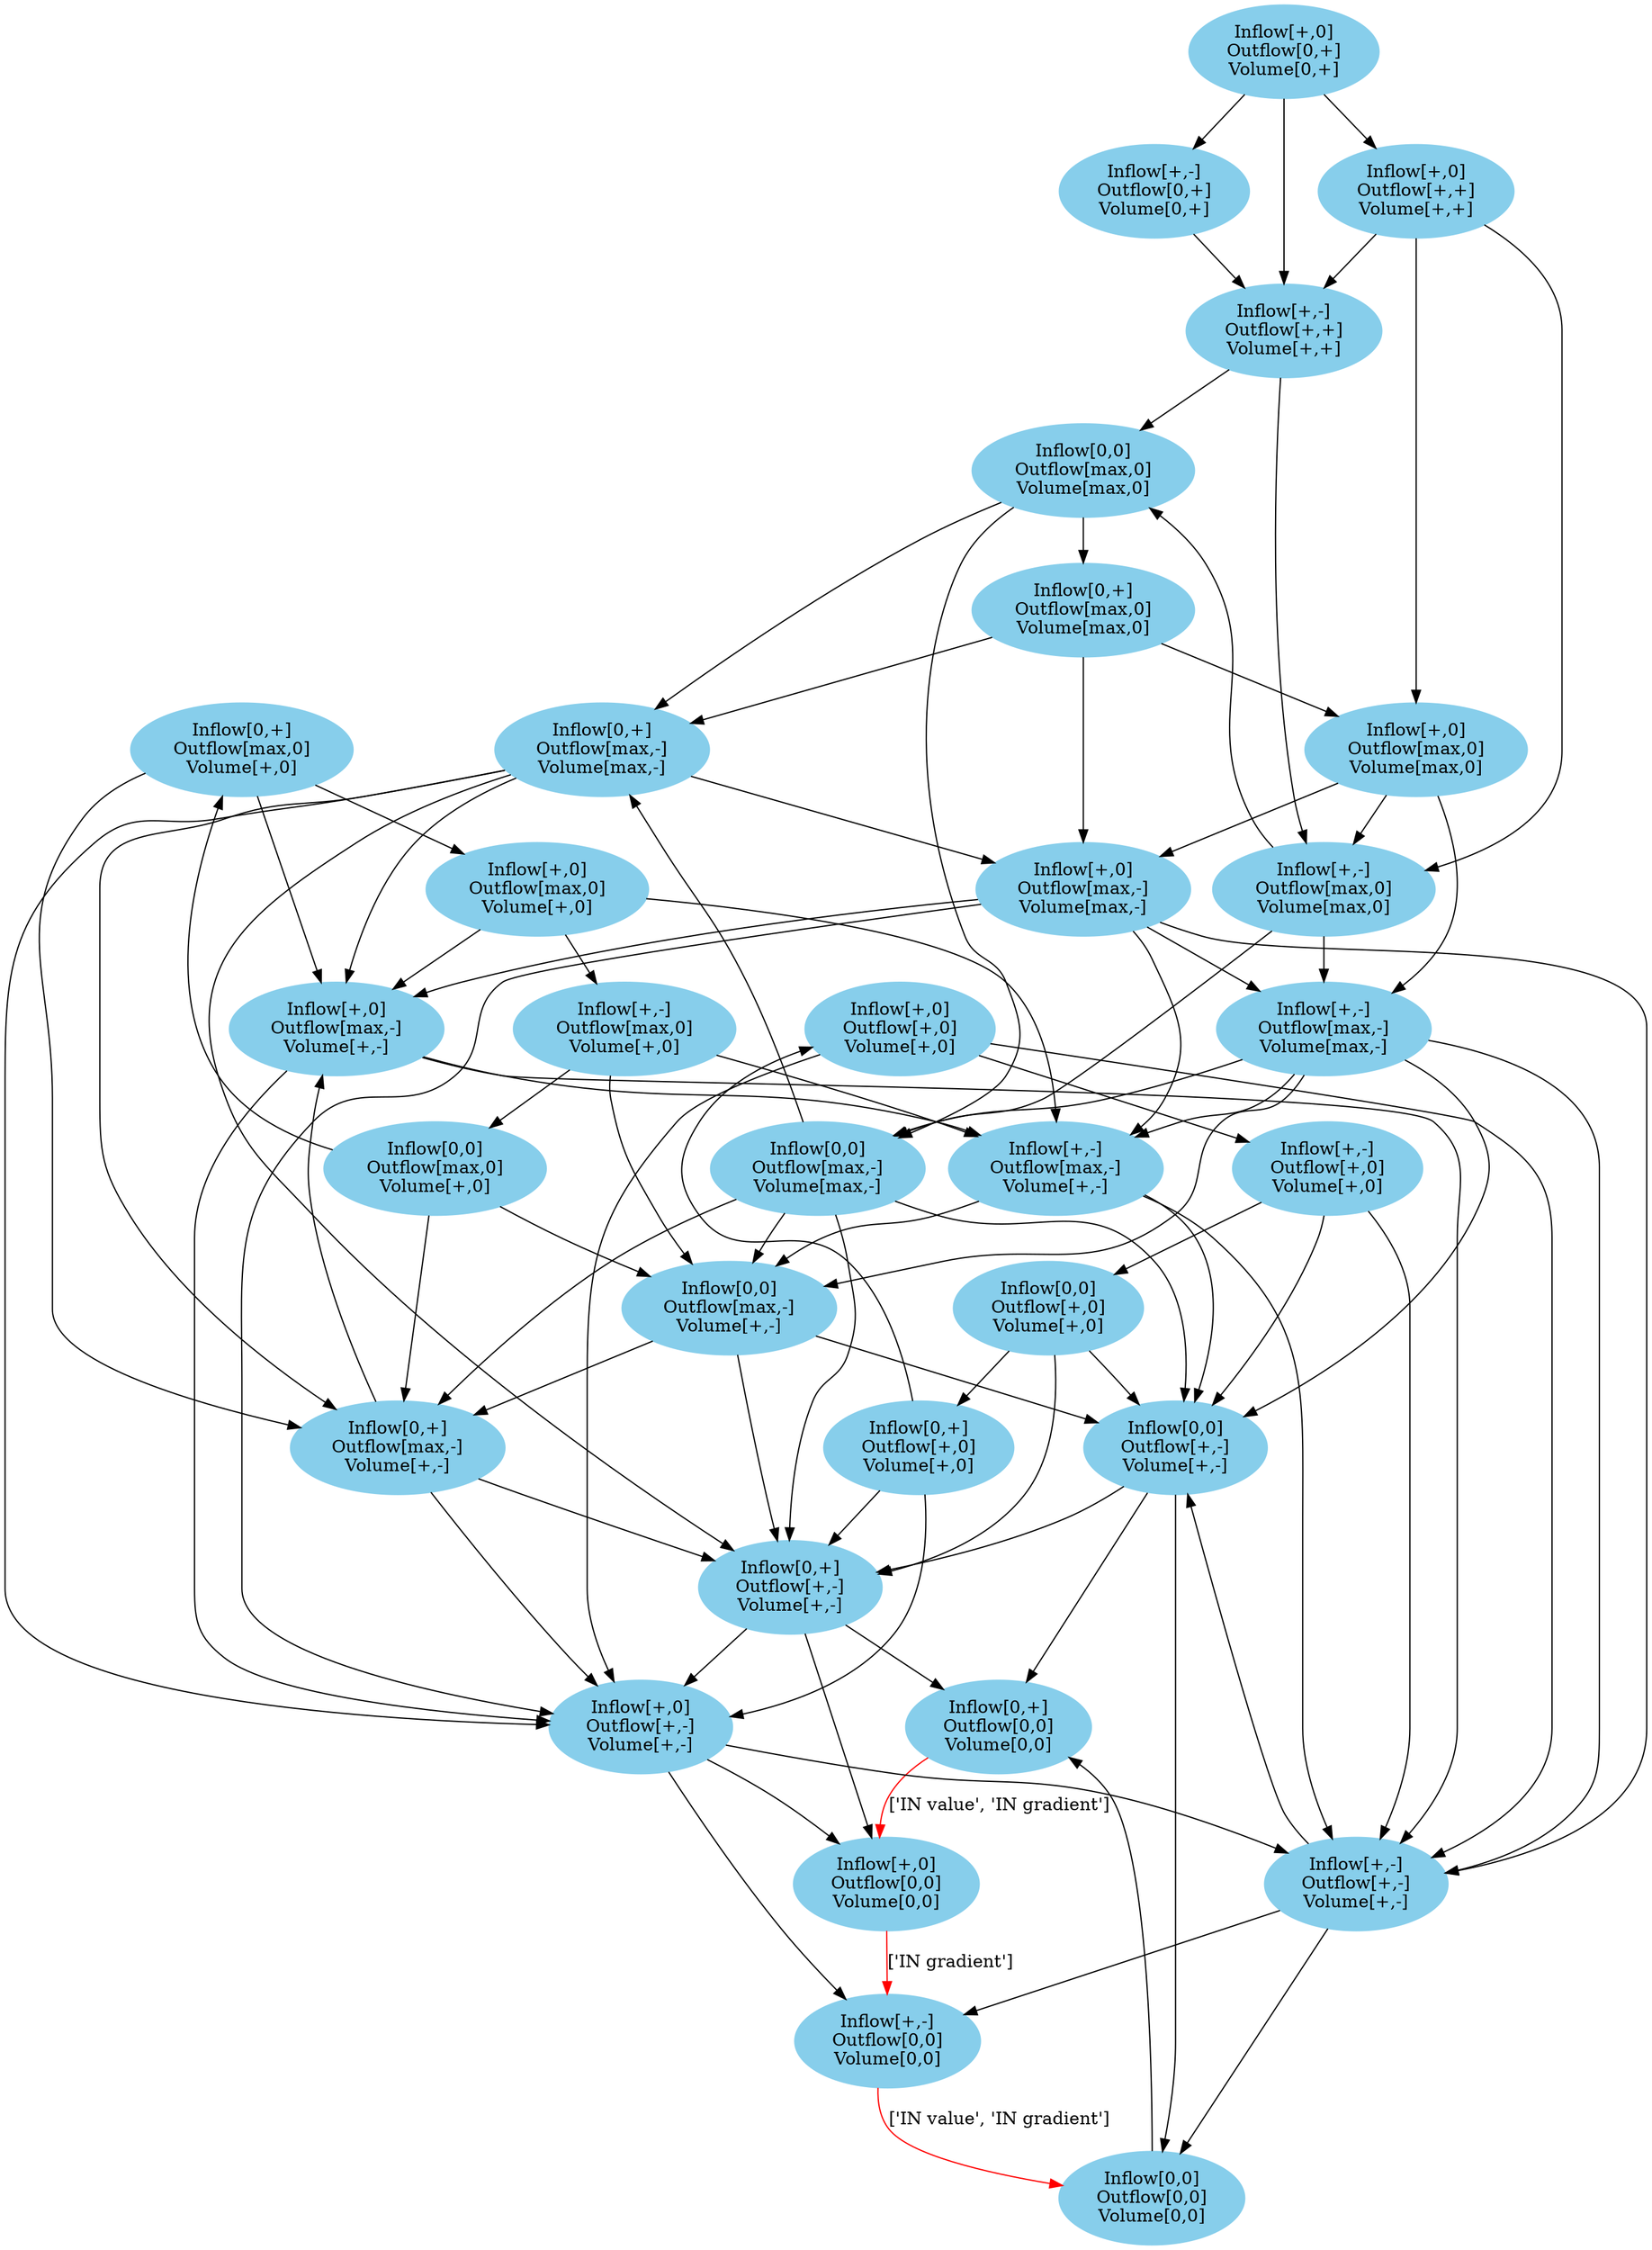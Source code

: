 // The Qualitative Model
digraph {
	node [color=skyblue style=filled]
	"Inflow[0,+]
Outflow[0,0]
Volume[0,0]
"
	"Inflow[0,+]
Outflow[+,0]
Volume[+,0]
"
	"Inflow[0,+]
Outflow[+,-]
Volume[+,-]
"
	"Inflow[0,+]
Outflow[max,0]
Volume[+,0]
"
	"Inflow[0,+]
Outflow[max,0]
Volume[max,0]
"
	"Inflow[0,+]
Outflow[max,-]
Volume[+,-]
"
	"Inflow[0,+]
Outflow[max,-]
Volume[max,-]
"
	"Inflow[0,0]
Outflow[0,0]
Volume[0,0]
"
	"Inflow[0,0]
Outflow[+,0]
Volume[+,0]
"
	"Inflow[0,0]
Outflow[+,-]
Volume[+,-]
"
	"Inflow[0,0]
Outflow[max,0]
Volume[+,0]
"
	"Inflow[0,0]
Outflow[max,0]
Volume[max,0]
"
	"Inflow[0,0]
Outflow[max,-]
Volume[+,-]
"
	"Inflow[0,0]
Outflow[max,-]
Volume[max,-]
"
	"Inflow[+,0]
Outflow[0,+]
Volume[0,+]
"
	"Inflow[+,0]
Outflow[0,0]
Volume[0,0]
"
	"Inflow[+,0]
Outflow[+,+]
Volume[+,+]
"
	"Inflow[+,0]
Outflow[+,0]
Volume[+,0]
"
	"Inflow[+,0]
Outflow[+,-]
Volume[+,-]
"
	"Inflow[+,0]
Outflow[max,0]
Volume[+,0]
"
	"Inflow[+,0]
Outflow[max,0]
Volume[max,0]
"
	"Inflow[+,0]
Outflow[max,-]
Volume[+,-]
"
	"Inflow[+,0]
Outflow[max,-]
Volume[max,-]
"
	"Inflow[+,-]
Outflow[0,+]
Volume[0,+]
"
	"Inflow[+,-]
Outflow[0,0]
Volume[0,0]
"
	"Inflow[+,-]
Outflow[+,+]
Volume[+,+]
"
	"Inflow[+,-]
Outflow[+,0]
Volume[+,0]
"
	"Inflow[+,-]
Outflow[+,-]
Volume[+,-]
"
	"Inflow[+,-]
Outflow[max,0]
Volume[+,0]
"
	"Inflow[+,-]
Outflow[max,0]
Volume[max,0]
"
	"Inflow[+,-]
Outflow[max,-]
Volume[+,-]
"
	"Inflow[+,-]
Outflow[max,-]
Volume[max,-]
"
	"Inflow[0,+]
Outflow[0,0]
Volume[0,0]
" -> "Inflow[+,0]
Outflow[0,0]
Volume[0,0]
" [label="['IN value', 'IN gradient']" color=red]
	"Inflow[0,+]
Outflow[+,0]
Volume[+,0]
" -> "Inflow[0,+]
Outflow[+,-]
Volume[+,-]
" [color=black]
	"Inflow[0,+]
Outflow[+,0]
Volume[+,0]
" -> "Inflow[+,0]
Outflow[+,0]
Volume[+,0]
" [color=black]
	"Inflow[0,+]
Outflow[+,0]
Volume[+,0]
" -> "Inflow[+,0]
Outflow[+,-]
Volume[+,-]
" [color=black]
	"Inflow[0,+]
Outflow[+,-]
Volume[+,-]
" -> "Inflow[0,+]
Outflow[0,0]
Volume[0,0]
" [color=black]
	"Inflow[0,+]
Outflow[+,-]
Volume[+,-]
" -> "Inflow[+,0]
Outflow[0,0]
Volume[0,0]
" [color=black]
	"Inflow[0,+]
Outflow[+,-]
Volume[+,-]
" -> "Inflow[+,0]
Outflow[+,-]
Volume[+,-]
" [color=black]
	"Inflow[0,+]
Outflow[max,0]
Volume[+,0]
" -> "Inflow[0,+]
Outflow[max,-]
Volume[+,-]
" [color=black]
	"Inflow[0,+]
Outflow[max,0]
Volume[+,0]
" -> "Inflow[+,0]
Outflow[max,0]
Volume[+,0]
" [color=black]
	"Inflow[0,+]
Outflow[max,0]
Volume[+,0]
" -> "Inflow[+,0]
Outflow[max,-]
Volume[+,-]
" [color=black]
	"Inflow[0,+]
Outflow[max,0]
Volume[max,0]
" -> "Inflow[0,+]
Outflow[max,-]
Volume[max,-]
" [color=black]
	"Inflow[0,+]
Outflow[max,0]
Volume[max,0]
" -> "Inflow[+,0]
Outflow[max,0]
Volume[max,0]
" [color=black]
	"Inflow[0,+]
Outflow[max,0]
Volume[max,0]
" -> "Inflow[+,0]
Outflow[max,-]
Volume[max,-]
" [color=black]
	"Inflow[0,+]
Outflow[max,-]
Volume[+,-]
" -> "Inflow[0,+]
Outflow[+,-]
Volume[+,-]
" [color=black]
	"Inflow[0,+]
Outflow[max,-]
Volume[+,-]
" -> "Inflow[+,0]
Outflow[+,-]
Volume[+,-]
" [color=black]
	"Inflow[0,+]
Outflow[max,-]
Volume[+,-]
" -> "Inflow[+,0]
Outflow[max,-]
Volume[+,-]
" [color=black]
	"Inflow[0,+]
Outflow[max,-]
Volume[max,-]
" -> "Inflow[0,+]
Outflow[+,-]
Volume[+,-]
" [color=black]
	"Inflow[0,+]
Outflow[max,-]
Volume[max,-]
" -> "Inflow[0,+]
Outflow[max,-]
Volume[+,-]
" [color=black]
	"Inflow[0,+]
Outflow[max,-]
Volume[max,-]
" -> "Inflow[+,0]
Outflow[+,-]
Volume[+,-]
" [color=black]
	"Inflow[0,+]
Outflow[max,-]
Volume[max,-]
" -> "Inflow[+,0]
Outflow[max,-]
Volume[+,-]
" [color=black]
	"Inflow[0,+]
Outflow[max,-]
Volume[max,-]
" -> "Inflow[+,0]
Outflow[max,-]
Volume[max,-]
" [color=black]
	"Inflow[0,0]
Outflow[0,0]
Volume[0,0]
" -> "Inflow[0,+]
Outflow[0,0]
Volume[0,0]
" [color=black]
	"Inflow[0,0]
Outflow[+,0]
Volume[+,0]
" -> "Inflow[0,+]
Outflow[+,0]
Volume[+,0]
" [color=black]
	"Inflow[0,0]
Outflow[+,0]
Volume[+,0]
" -> "Inflow[0,+]
Outflow[+,-]
Volume[+,-]
" [color=black]
	"Inflow[0,0]
Outflow[+,0]
Volume[+,0]
" -> "Inflow[0,0]
Outflow[+,-]
Volume[+,-]
" [color=black]
	"Inflow[0,0]
Outflow[+,-]
Volume[+,-]
" -> "Inflow[0,+]
Outflow[0,0]
Volume[0,0]
" [color=black]
	"Inflow[0,0]
Outflow[+,-]
Volume[+,-]
" -> "Inflow[0,+]
Outflow[+,-]
Volume[+,-]
" [color=black]
	"Inflow[0,0]
Outflow[+,-]
Volume[+,-]
" -> "Inflow[0,0]
Outflow[0,0]
Volume[0,0]
" [color=black]
	"Inflow[0,0]
Outflow[max,0]
Volume[+,0]
" -> "Inflow[0,+]
Outflow[max,0]
Volume[+,0]
" [color=black]
	"Inflow[0,0]
Outflow[max,0]
Volume[+,0]
" -> "Inflow[0,+]
Outflow[max,-]
Volume[+,-]
" [color=black]
	"Inflow[0,0]
Outflow[max,0]
Volume[+,0]
" -> "Inflow[0,0]
Outflow[max,-]
Volume[+,-]
" [color=black]
	"Inflow[0,0]
Outflow[max,0]
Volume[max,0]
" -> "Inflow[0,+]
Outflow[max,0]
Volume[max,0]
" [color=black]
	"Inflow[0,0]
Outflow[max,0]
Volume[max,0]
" -> "Inflow[0,+]
Outflow[max,-]
Volume[max,-]
" [color=black]
	"Inflow[0,0]
Outflow[max,0]
Volume[max,0]
" -> "Inflow[0,0]
Outflow[max,-]
Volume[max,-]
" [color=black]
	"Inflow[0,0]
Outflow[max,-]
Volume[+,-]
" -> "Inflow[0,+]
Outflow[+,-]
Volume[+,-]
" [color=black]
	"Inflow[0,0]
Outflow[max,-]
Volume[+,-]
" -> "Inflow[0,+]
Outflow[max,-]
Volume[+,-]
" [color=black]
	"Inflow[0,0]
Outflow[max,-]
Volume[+,-]
" -> "Inflow[0,0]
Outflow[+,-]
Volume[+,-]
" [color=black]
	"Inflow[0,0]
Outflow[max,-]
Volume[max,-]
" -> "Inflow[0,+]
Outflow[+,-]
Volume[+,-]
" [color=black]
	"Inflow[0,0]
Outflow[max,-]
Volume[max,-]
" -> "Inflow[0,+]
Outflow[max,-]
Volume[+,-]
" [color=black]
	"Inflow[0,0]
Outflow[max,-]
Volume[max,-]
" -> "Inflow[0,+]
Outflow[max,-]
Volume[max,-]
" [color=black]
	"Inflow[0,0]
Outflow[max,-]
Volume[max,-]
" -> "Inflow[0,0]
Outflow[+,-]
Volume[+,-]
" [color=black]
	"Inflow[0,0]
Outflow[max,-]
Volume[max,-]
" -> "Inflow[0,0]
Outflow[max,-]
Volume[+,-]
" [color=black]
	"Inflow[+,0]
Outflow[0,+]
Volume[0,+]
" -> "Inflow[+,0]
Outflow[+,+]
Volume[+,+]
" [color=black]
	"Inflow[+,0]
Outflow[0,+]
Volume[0,+]
" -> "Inflow[+,-]
Outflow[0,+]
Volume[0,+]
" [color=black]
	"Inflow[+,0]
Outflow[0,+]
Volume[0,+]
" -> "Inflow[+,-]
Outflow[+,+]
Volume[+,+]
" [color=black]
	"Inflow[+,0]
Outflow[0,0]
Volume[0,0]
" -> "Inflow[+,-]
Outflow[0,0]
Volume[0,0]
" [label="['IN gradient']" color=red]
	"Inflow[+,0]
Outflow[+,+]
Volume[+,+]
" -> "Inflow[+,0]
Outflow[max,0]
Volume[max,0]
" [color=black]
	"Inflow[+,0]
Outflow[+,+]
Volume[+,+]
" -> "Inflow[+,-]
Outflow[+,+]
Volume[+,+]
" [color=black]
	"Inflow[+,0]
Outflow[+,+]
Volume[+,+]
" -> "Inflow[+,-]
Outflow[max,0]
Volume[max,0]
" [color=black]
	"Inflow[+,0]
Outflow[+,0]
Volume[+,0]
" -> "Inflow[+,0]
Outflow[+,-]
Volume[+,-]
" [color=black]
	"Inflow[+,0]
Outflow[+,0]
Volume[+,0]
" -> "Inflow[+,-]
Outflow[+,0]
Volume[+,0]
" [color=black]
	"Inflow[+,0]
Outflow[+,0]
Volume[+,0]
" -> "Inflow[+,-]
Outflow[+,-]
Volume[+,-]
" [color=black]
	"Inflow[+,0]
Outflow[+,-]
Volume[+,-]
" -> "Inflow[+,0]
Outflow[0,0]
Volume[0,0]
" [color=black]
	"Inflow[+,0]
Outflow[+,-]
Volume[+,-]
" -> "Inflow[+,-]
Outflow[0,0]
Volume[0,0]
" [color=black]
	"Inflow[+,0]
Outflow[+,-]
Volume[+,-]
" -> "Inflow[+,-]
Outflow[+,-]
Volume[+,-]
" [color=black]
	"Inflow[+,0]
Outflow[max,0]
Volume[+,0]
" -> "Inflow[+,0]
Outflow[max,-]
Volume[+,-]
" [color=black]
	"Inflow[+,0]
Outflow[max,0]
Volume[+,0]
" -> "Inflow[+,-]
Outflow[max,0]
Volume[+,0]
" [color=black]
	"Inflow[+,0]
Outflow[max,0]
Volume[+,0]
" -> "Inflow[+,-]
Outflow[max,-]
Volume[+,-]
" [color=black]
	"Inflow[+,0]
Outflow[max,0]
Volume[max,0]
" -> "Inflow[+,0]
Outflow[max,-]
Volume[max,-]
" [color=black]
	"Inflow[+,0]
Outflow[max,0]
Volume[max,0]
" -> "Inflow[+,-]
Outflow[max,0]
Volume[max,0]
" [color=black]
	"Inflow[+,0]
Outflow[max,0]
Volume[max,0]
" -> "Inflow[+,-]
Outflow[max,-]
Volume[max,-]
" [color=black]
	"Inflow[+,0]
Outflow[max,-]
Volume[+,-]
" -> "Inflow[+,0]
Outflow[+,-]
Volume[+,-]
" [color=black]
	"Inflow[+,0]
Outflow[max,-]
Volume[+,-]
" -> "Inflow[+,-]
Outflow[+,-]
Volume[+,-]
" [color=black]
	"Inflow[+,0]
Outflow[max,-]
Volume[+,-]
" -> "Inflow[+,-]
Outflow[max,-]
Volume[+,-]
" [color=black]
	"Inflow[+,0]
Outflow[max,-]
Volume[max,-]
" -> "Inflow[+,0]
Outflow[+,-]
Volume[+,-]
" [color=black]
	"Inflow[+,0]
Outflow[max,-]
Volume[max,-]
" -> "Inflow[+,0]
Outflow[max,-]
Volume[+,-]
" [color=black]
	"Inflow[+,0]
Outflow[max,-]
Volume[max,-]
" -> "Inflow[+,-]
Outflow[+,-]
Volume[+,-]
" [color=black]
	"Inflow[+,0]
Outflow[max,-]
Volume[max,-]
" -> "Inflow[+,-]
Outflow[max,-]
Volume[+,-]
" [color=black]
	"Inflow[+,0]
Outflow[max,-]
Volume[max,-]
" -> "Inflow[+,-]
Outflow[max,-]
Volume[max,-]
" [color=black]
	"Inflow[+,-]
Outflow[0,+]
Volume[0,+]
" -> "Inflow[+,-]
Outflow[+,+]
Volume[+,+]
" [color=black]
	"Inflow[+,-]
Outflow[0,0]
Volume[0,0]
" -> "Inflow[0,0]
Outflow[0,0]
Volume[0,0]
" [label="['IN value', 'IN gradient']" color=red]
	"Inflow[+,-]
Outflow[+,+]
Volume[+,+]
" -> "Inflow[0,0]
Outflow[max,0]
Volume[max,0]
" [color=black]
	"Inflow[+,-]
Outflow[+,+]
Volume[+,+]
" -> "Inflow[+,-]
Outflow[max,0]
Volume[max,0]
" [color=black]
	"Inflow[+,-]
Outflow[+,0]
Volume[+,0]
" -> "Inflow[0,0]
Outflow[+,0]
Volume[+,0]
" [color=black]
	"Inflow[+,-]
Outflow[+,0]
Volume[+,0]
" -> "Inflow[0,0]
Outflow[+,-]
Volume[+,-]
" [color=black]
	"Inflow[+,-]
Outflow[+,0]
Volume[+,0]
" -> "Inflow[+,-]
Outflow[+,-]
Volume[+,-]
" [color=black]
	"Inflow[+,-]
Outflow[+,-]
Volume[+,-]
" -> "Inflow[0,0]
Outflow[0,0]
Volume[0,0]
" [color=black]
	"Inflow[+,-]
Outflow[+,-]
Volume[+,-]
" -> "Inflow[0,0]
Outflow[+,-]
Volume[+,-]
" [color=black]
	"Inflow[+,-]
Outflow[+,-]
Volume[+,-]
" -> "Inflow[+,-]
Outflow[0,0]
Volume[0,0]
" [color=black]
	"Inflow[+,-]
Outflow[max,0]
Volume[+,0]
" -> "Inflow[0,0]
Outflow[max,0]
Volume[+,0]
" [color=black]
	"Inflow[+,-]
Outflow[max,0]
Volume[+,0]
" -> "Inflow[0,0]
Outflow[max,-]
Volume[+,-]
" [color=black]
	"Inflow[+,-]
Outflow[max,0]
Volume[+,0]
" -> "Inflow[+,-]
Outflow[max,-]
Volume[+,-]
" [color=black]
	"Inflow[+,-]
Outflow[max,0]
Volume[max,0]
" -> "Inflow[0,0]
Outflow[max,0]
Volume[max,0]
" [color=black]
	"Inflow[+,-]
Outflow[max,0]
Volume[max,0]
" -> "Inflow[0,0]
Outflow[max,-]
Volume[max,-]
" [color=black]
	"Inflow[+,-]
Outflow[max,0]
Volume[max,0]
" -> "Inflow[+,-]
Outflow[max,-]
Volume[max,-]
" [color=black]
	"Inflow[+,-]
Outflow[max,-]
Volume[+,-]
" -> "Inflow[0,0]
Outflow[+,-]
Volume[+,-]
" [color=black]
	"Inflow[+,-]
Outflow[max,-]
Volume[+,-]
" -> "Inflow[0,0]
Outflow[max,-]
Volume[+,-]
" [color=black]
	"Inflow[+,-]
Outflow[max,-]
Volume[+,-]
" -> "Inflow[+,-]
Outflow[+,-]
Volume[+,-]
" [color=black]
	"Inflow[+,-]
Outflow[max,-]
Volume[max,-]
" -> "Inflow[0,0]
Outflow[+,-]
Volume[+,-]
" [color=black]
	"Inflow[+,-]
Outflow[max,-]
Volume[max,-]
" -> "Inflow[0,0]
Outflow[max,-]
Volume[+,-]
" [color=black]
	"Inflow[+,-]
Outflow[max,-]
Volume[max,-]
" -> "Inflow[0,0]
Outflow[max,-]
Volume[max,-]
" [color=black]
	"Inflow[+,-]
Outflow[max,-]
Volume[max,-]
" -> "Inflow[+,-]
Outflow[+,-]
Volume[+,-]
" [color=black]
	"Inflow[+,-]
Outflow[max,-]
Volume[max,-]
" -> "Inflow[+,-]
Outflow[max,-]
Volume[+,-]
" [color=black]
}
